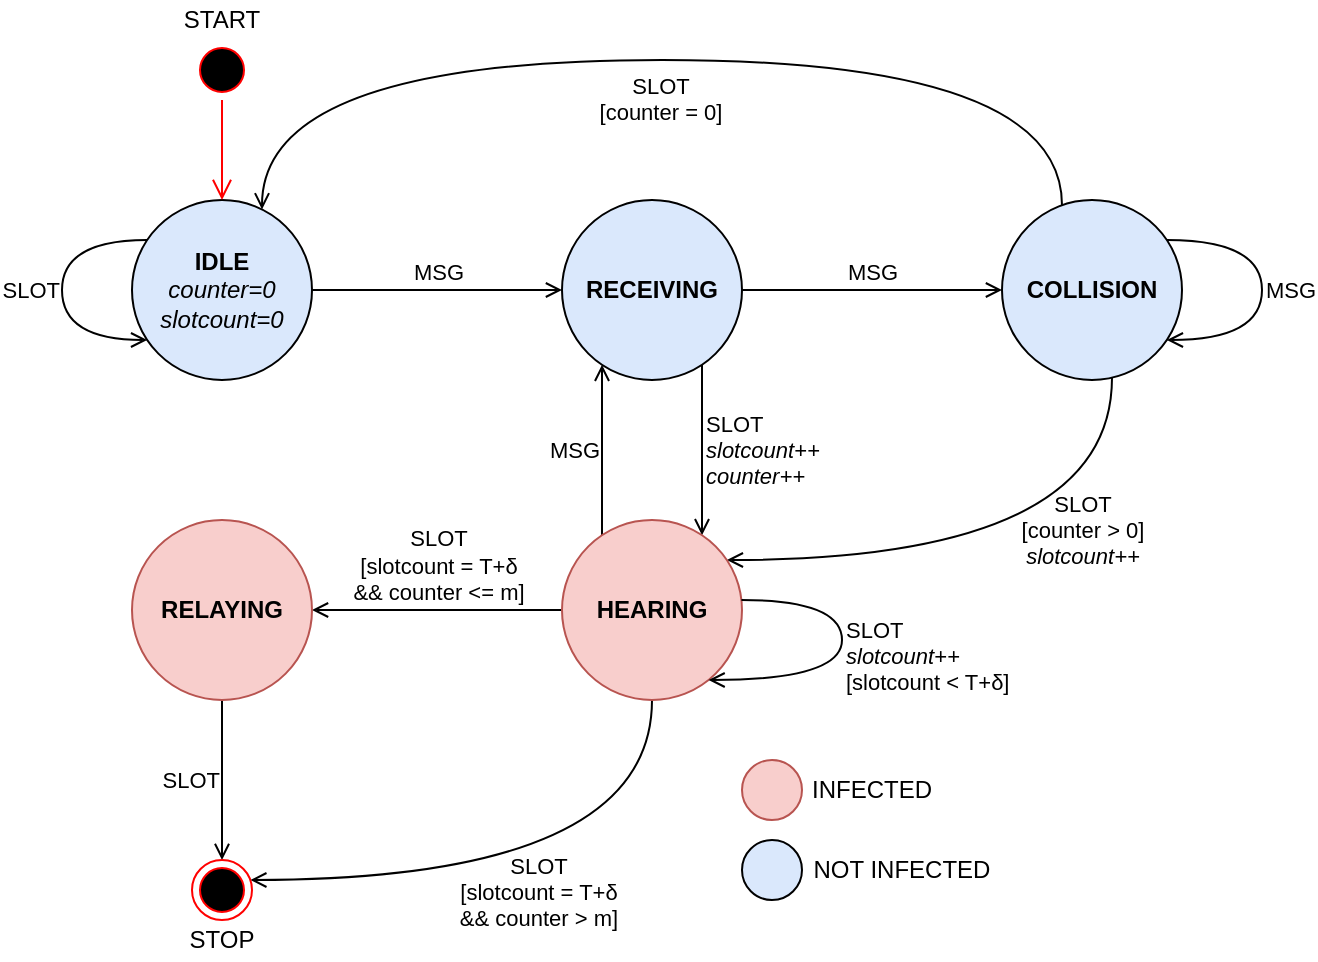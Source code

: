 <mxfile version="14.1.8" type="github">
  <diagram id="XDfhbqoKv3kXoQ3CfKQV" name="fsmdiagram">
    <mxGraphModel dx="1414" dy="758" grid="1" gridSize="10" guides="1" tooltips="1" connect="1" arrows="1" fold="1" page="1" pageScale="1" pageWidth="690" pageHeight="980" math="0" shadow="0">
      <root>
        <mxCell id="0" />
        <mxCell id="1" parent="0" />
        <mxCell id="FalnZaQ2TrxE-8h338ZE-24" value="MSG" style="edgeStyle=orthogonalEdgeStyle;curved=1;orthogonalLoop=1;jettySize=auto;html=1;labelBackgroundColor=none;endArrow=open;endFill=0;align=center;labelPosition=center;verticalLabelPosition=top;verticalAlign=bottom;" parent="1" source="FalnZaQ2TrxE-8h338ZE-1" target="FalnZaQ2TrxE-8h338ZE-2" edge="1">
          <mxGeometry relative="1" as="geometry">
            <Array as="points">
              <mxPoint x="220" y="145" />
              <mxPoint x="220" y="145" />
            </Array>
          </mxGeometry>
        </mxCell>
        <mxCell id="FalnZaQ2TrxE-8h338ZE-1" value="&lt;b&gt;IDLE&lt;/b&gt;&lt;br&gt;&lt;i&gt;counter=0&lt;br&gt;slotcount=0&lt;/i&gt;" style="ellipse;whiteSpace=wrap;html=1;aspect=fixed;fillColor=#dae8fc;" parent="1" vertex="1">
          <mxGeometry x="65" y="100" width="90" height="90" as="geometry" />
        </mxCell>
        <mxCell id="FalnZaQ2TrxE-8h338ZE-19" value="SLOT&lt;br&gt;&lt;i&gt;slotcount++&lt;br&gt;counter++&lt;/i&gt;" style="edgeStyle=orthogonalEdgeStyle;orthogonalLoop=1;jettySize=auto;html=1;labelBackgroundColor=none;endArrow=open;endFill=0;curved=1;labelPosition=right;verticalLabelPosition=middle;align=left;verticalAlign=middle;" parent="1" source="FalnZaQ2TrxE-8h338ZE-2" target="FalnZaQ2TrxE-8h338ZE-4" edge="1">
          <mxGeometry relative="1" as="geometry">
            <Array as="points">
              <mxPoint x="350" y="230" />
              <mxPoint x="350" y="230" />
            </Array>
          </mxGeometry>
        </mxCell>
        <mxCell id="FalnZaQ2TrxE-8h338ZE-25" value="MSG" style="edgeStyle=orthogonalEdgeStyle;curved=1;orthogonalLoop=1;jettySize=auto;html=1;labelBackgroundColor=none;endArrow=open;endFill=0;align=center;labelPosition=center;verticalLabelPosition=top;verticalAlign=bottom;" parent="1" source="FalnZaQ2TrxE-8h338ZE-2" target="FalnZaQ2TrxE-8h338ZE-3" edge="1">
          <mxGeometry relative="1" as="geometry">
            <Array as="points">
              <mxPoint x="430" y="145" />
              <mxPoint x="430" y="145" />
            </Array>
          </mxGeometry>
        </mxCell>
        <mxCell id="FalnZaQ2TrxE-8h338ZE-2" value="RECEIVING" style="ellipse;whiteSpace=wrap;html=1;aspect=fixed;fillColor=#dae8fc;fontStyle=1" parent="1" vertex="1">
          <mxGeometry x="280" y="100" width="90" height="90" as="geometry" />
        </mxCell>
        <mxCell id="FalnZaQ2TrxE-8h338ZE-23" value="SLOT&lt;br&gt;[counter &amp;gt; 0]&lt;br&gt;&lt;i&gt;slotcount++&lt;/i&gt;" style="edgeStyle=orthogonalEdgeStyle;curved=1;orthogonalLoop=1;jettySize=auto;html=1;labelBackgroundColor=none;endArrow=open;endFill=0;labelPosition=right;verticalLabelPosition=bottom;align=center;verticalAlign=top;" parent="1" source="FalnZaQ2TrxE-8h338ZE-3" target="FalnZaQ2TrxE-8h338ZE-4" edge="1">
          <mxGeometry x="-0.646" y="-15" relative="1" as="geometry">
            <Array as="points">
              <mxPoint x="555" y="280" />
            </Array>
            <mxPoint as="offset" />
          </mxGeometry>
        </mxCell>
        <mxCell id="FalnZaQ2TrxE-8h338ZE-26" value="SLOT&lt;br&gt;[counter = 0]" style="edgeStyle=orthogonalEdgeStyle;curved=1;orthogonalLoop=1;jettySize=auto;html=1;labelBackgroundColor=none;endArrow=open;endFill=0;align=center;labelPosition=center;verticalLabelPosition=bottom;verticalAlign=top;" parent="1" source="FalnZaQ2TrxE-8h338ZE-3" target="FalnZaQ2TrxE-8h338ZE-1" edge="1">
          <mxGeometry relative="1" as="geometry">
            <Array as="points">
              <mxPoint x="530" y="30" />
              <mxPoint x="130" y="30" />
            </Array>
          </mxGeometry>
        </mxCell>
        <mxCell id="FalnZaQ2TrxE-8h338ZE-3" value="COLLISION" style="ellipse;whiteSpace=wrap;html=1;aspect=fixed;fillColor=#dae8fc;fontStyle=1" parent="1" vertex="1">
          <mxGeometry x="500" y="100" width="90" height="90" as="geometry" />
        </mxCell>
        <mxCell id="FalnZaQ2TrxE-8h338ZE-20" value="MSG" style="edgeStyle=orthogonalEdgeStyle;curved=1;orthogonalLoop=1;jettySize=auto;html=1;labelBackgroundColor=none;endArrow=open;endFill=0;labelPosition=left;verticalLabelPosition=middle;align=right;verticalAlign=middle;" parent="1" source="FalnZaQ2TrxE-8h338ZE-4" target="FalnZaQ2TrxE-8h338ZE-2" edge="1">
          <mxGeometry relative="1" as="geometry">
            <Array as="points">
              <mxPoint x="300" y="230" />
              <mxPoint x="300" y="230" />
            </Array>
          </mxGeometry>
        </mxCell>
        <mxCell id="FalnZaQ2TrxE-8h338ZE-21" value="SLOT&lt;br&gt;[slotcount = T+δ&lt;br&gt;&amp;amp;&amp;amp; counter &amp;lt;= m]" style="edgeStyle=orthogonalEdgeStyle;curved=1;orthogonalLoop=1;jettySize=auto;html=1;labelBackgroundColor=none;endArrow=open;endFill=0;labelPosition=center;verticalLabelPosition=top;align=center;verticalAlign=bottom;" parent="1" source="FalnZaQ2TrxE-8h338ZE-4" target="FalnZaQ2TrxE-8h338ZE-5" edge="1">
          <mxGeometry relative="1" as="geometry">
            <Array as="points">
              <mxPoint x="220" y="305" />
              <mxPoint x="220" y="305" />
            </Array>
          </mxGeometry>
        </mxCell>
        <mxCell id="FalnZaQ2TrxE-8h338ZE-22" value="SLOT&lt;br&gt;[slotcount = T+δ&lt;br&gt;&amp;amp;&amp;amp; counter &amp;gt; m]" style="edgeStyle=orthogonalEdgeStyle;curved=1;orthogonalLoop=1;jettySize=auto;html=1;labelBackgroundColor=none;endArrow=open;endFill=0;labelPosition=center;verticalLabelPosition=bottom;align=center;verticalAlign=top;" parent="1" source="FalnZaQ2TrxE-8h338ZE-4" target="FalnZaQ2TrxE-8h338ZE-7" edge="1">
          <mxGeometry x="0.015" y="-20" relative="1" as="geometry">
            <Array as="points">
              <mxPoint x="325" y="440" />
            </Array>
            <mxPoint as="offset" />
          </mxGeometry>
        </mxCell>
        <mxCell id="FalnZaQ2TrxE-8h338ZE-4" value="HEARING" style="ellipse;whiteSpace=wrap;html=1;aspect=fixed;fillColor=#f8cecc;fontStyle=1;strokeColor=#b85450;" parent="1" vertex="1">
          <mxGeometry x="280" y="260" width="90" height="90" as="geometry" />
        </mxCell>
        <mxCell id="FalnZaQ2TrxE-8h338ZE-14" value="SLOT" style="edgeStyle=none;rounded=0;orthogonalLoop=1;jettySize=auto;html=1;endArrow=open;endFill=0;labelPosition=left;verticalLabelPosition=middle;align=right;verticalAlign=middle;horizontal=1;labelBackgroundColor=none;" parent="1" source="FalnZaQ2TrxE-8h338ZE-5" target="FalnZaQ2TrxE-8h338ZE-7" edge="1">
          <mxGeometry relative="1" as="geometry" />
        </mxCell>
        <mxCell id="FalnZaQ2TrxE-8h338ZE-5" value="RELAYING" style="ellipse;whiteSpace=wrap;html=1;aspect=fixed;fillColor=#f8cecc;fontStyle=1;strokeColor=#b85450;" parent="1" vertex="1">
          <mxGeometry x="65" y="260" width="90" height="90" as="geometry" />
        </mxCell>
        <mxCell id="FalnZaQ2TrxE-8h338ZE-9" value="" style="html=1;verticalAlign=bottom;endArrow=open;endSize=8;strokeColor=#ff0000;" parent="1" source="FalnZaQ2TrxE-8h338ZE-8" target="FalnZaQ2TrxE-8h338ZE-1" edge="1">
          <mxGeometry relative="1" as="geometry">
            <mxPoint x="130" y="130" as="targetPoint" />
          </mxGeometry>
        </mxCell>
        <mxCell id="FalnZaQ2TrxE-8h338ZE-12" value="" style="group" parent="1" vertex="1" connectable="0">
          <mxGeometry x="90" width="40" height="50" as="geometry" />
        </mxCell>
        <mxCell id="FalnZaQ2TrxE-8h338ZE-8" value="" style="ellipse;html=1;shape=startState;fillColor=#000000;strokeColor=#ff0000;" parent="FalnZaQ2TrxE-8h338ZE-12" vertex="1">
          <mxGeometry x="5" y="20" width="30" height="30" as="geometry" />
        </mxCell>
        <mxCell id="FalnZaQ2TrxE-8h338ZE-10" value="START" style="text;html=1;strokeColor=none;fillColor=none;align=center;verticalAlign=middle;whiteSpace=wrap;rounded=0;" parent="FalnZaQ2TrxE-8h338ZE-12" vertex="1">
          <mxGeometry width="40" height="20" as="geometry" />
        </mxCell>
        <mxCell id="FalnZaQ2TrxE-8h338ZE-13" value="" style="group" parent="1" vertex="1" connectable="0">
          <mxGeometry x="90" y="430" width="40" height="50" as="geometry" />
        </mxCell>
        <mxCell id="FalnZaQ2TrxE-8h338ZE-7" value="ss" style="ellipse;html=1;shape=endState;fillColor=#000000;strokeColor=#ff0000;" parent="FalnZaQ2TrxE-8h338ZE-13" vertex="1">
          <mxGeometry x="5" width="30" height="30" as="geometry" />
        </mxCell>
        <mxCell id="FalnZaQ2TrxE-8h338ZE-11" value="STOP" style="text;html=1;strokeColor=none;fillColor=none;align=center;verticalAlign=middle;whiteSpace=wrap;rounded=0;" parent="FalnZaQ2TrxE-8h338ZE-13" vertex="1">
          <mxGeometry y="30" width="40" height="20" as="geometry" />
        </mxCell>
        <mxCell id="FalnZaQ2TrxE-8h338ZE-15" value="SLOT" style="edgeStyle=orthogonalEdgeStyle;rounded=0;orthogonalLoop=1;jettySize=auto;html=1;endArrow=open;endFill=0;curved=1;labelBackgroundColor=none;labelPosition=left;verticalLabelPosition=middle;align=right;verticalAlign=middle;" parent="1" source="FalnZaQ2TrxE-8h338ZE-1" target="FalnZaQ2TrxE-8h338ZE-1" edge="1">
          <mxGeometry relative="1" as="geometry">
            <Array as="points">
              <mxPoint x="30" y="120" />
              <mxPoint x="30" y="170" />
            </Array>
          </mxGeometry>
        </mxCell>
        <mxCell id="FalnZaQ2TrxE-8h338ZE-16" value="MSG" style="edgeStyle=orthogonalEdgeStyle;curved=1;rounded=0;orthogonalLoop=1;jettySize=auto;html=1;labelBackgroundColor=none;endArrow=open;endFill=0;labelPosition=right;verticalLabelPosition=middle;align=left;verticalAlign=middle;" parent="1" source="FalnZaQ2TrxE-8h338ZE-3" target="FalnZaQ2TrxE-8h338ZE-3" edge="1">
          <mxGeometry relative="1" as="geometry">
            <Array as="points">
              <mxPoint x="630" y="120" />
              <mxPoint x="630" y="170" />
            </Array>
          </mxGeometry>
        </mxCell>
        <mxCell id="FalnZaQ2TrxE-8h338ZE-17" value="SLOT&lt;br&gt;&lt;i&gt;slotcount++&lt;br&gt;&lt;/i&gt;[slotcount &amp;lt; T+δ]" style="edgeStyle=orthogonalEdgeStyle;curved=1;rounded=0;orthogonalLoop=1;jettySize=auto;html=1;labelBackgroundColor=none;endArrow=open;endFill=0;labelPosition=right;verticalLabelPosition=middle;align=left;verticalAlign=middle;" parent="1" source="FalnZaQ2TrxE-8h338ZE-4" target="FalnZaQ2TrxE-8h338ZE-4" edge="1">
          <mxGeometry relative="1" as="geometry">
            <Array as="points">
              <mxPoint x="420" y="300" />
              <mxPoint x="420" y="340" />
            </Array>
          </mxGeometry>
        </mxCell>
        <mxCell id="zyVsZglIUT9Q7VDJDJ6q-5" value="" style="group" vertex="1" connectable="0" parent="1">
          <mxGeometry x="370" y="380" width="100" height="30" as="geometry" />
        </mxCell>
        <mxCell id="zyVsZglIUT9Q7VDJDJ6q-1" value="" style="ellipse;whiteSpace=wrap;html=1;aspect=fixed;fillColor=#f8cecc;fontStyle=1;strokeColor=#b85450;" vertex="1" parent="zyVsZglIUT9Q7VDJDJ6q-5">
          <mxGeometry width="30" height="30" as="geometry" />
        </mxCell>
        <mxCell id="zyVsZglIUT9Q7VDJDJ6q-3" value="INFECTED" style="text;html=1;strokeColor=none;fillColor=none;align=center;verticalAlign=middle;whiteSpace=wrap;rounded=0;" vertex="1" parent="zyVsZglIUT9Q7VDJDJ6q-5">
          <mxGeometry x="30" y="5" width="70" height="20" as="geometry" />
        </mxCell>
        <mxCell id="zyVsZglIUT9Q7VDJDJ6q-6" value="" style="group" vertex="1" connectable="0" parent="1">
          <mxGeometry x="370" y="420" width="130" height="30" as="geometry" />
        </mxCell>
        <mxCell id="zyVsZglIUT9Q7VDJDJ6q-2" value="" style="ellipse;whiteSpace=wrap;html=1;aspect=fixed;fillColor=#dae8fc;fontStyle=1" vertex="1" parent="zyVsZglIUT9Q7VDJDJ6q-6">
          <mxGeometry width="30" height="30" as="geometry" />
        </mxCell>
        <mxCell id="zyVsZglIUT9Q7VDJDJ6q-4" value="NOT INFECTED" style="text;html=1;strokeColor=none;fillColor=none;align=center;verticalAlign=middle;whiteSpace=wrap;rounded=0;" vertex="1" parent="zyVsZglIUT9Q7VDJDJ6q-6">
          <mxGeometry x="30" y="5" width="100" height="20" as="geometry" />
        </mxCell>
      </root>
    </mxGraphModel>
  </diagram>
</mxfile>
